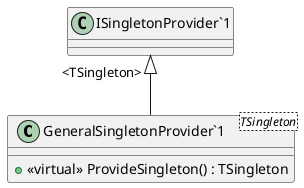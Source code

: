@startuml
class "GeneralSingletonProvider`1"<TSingleton> {
    + <<virtual>> ProvideSingleton() : TSingleton
}
"ISingletonProvider`1" "<TSingleton>" <|-- "GeneralSingletonProvider`1"
@enduml
